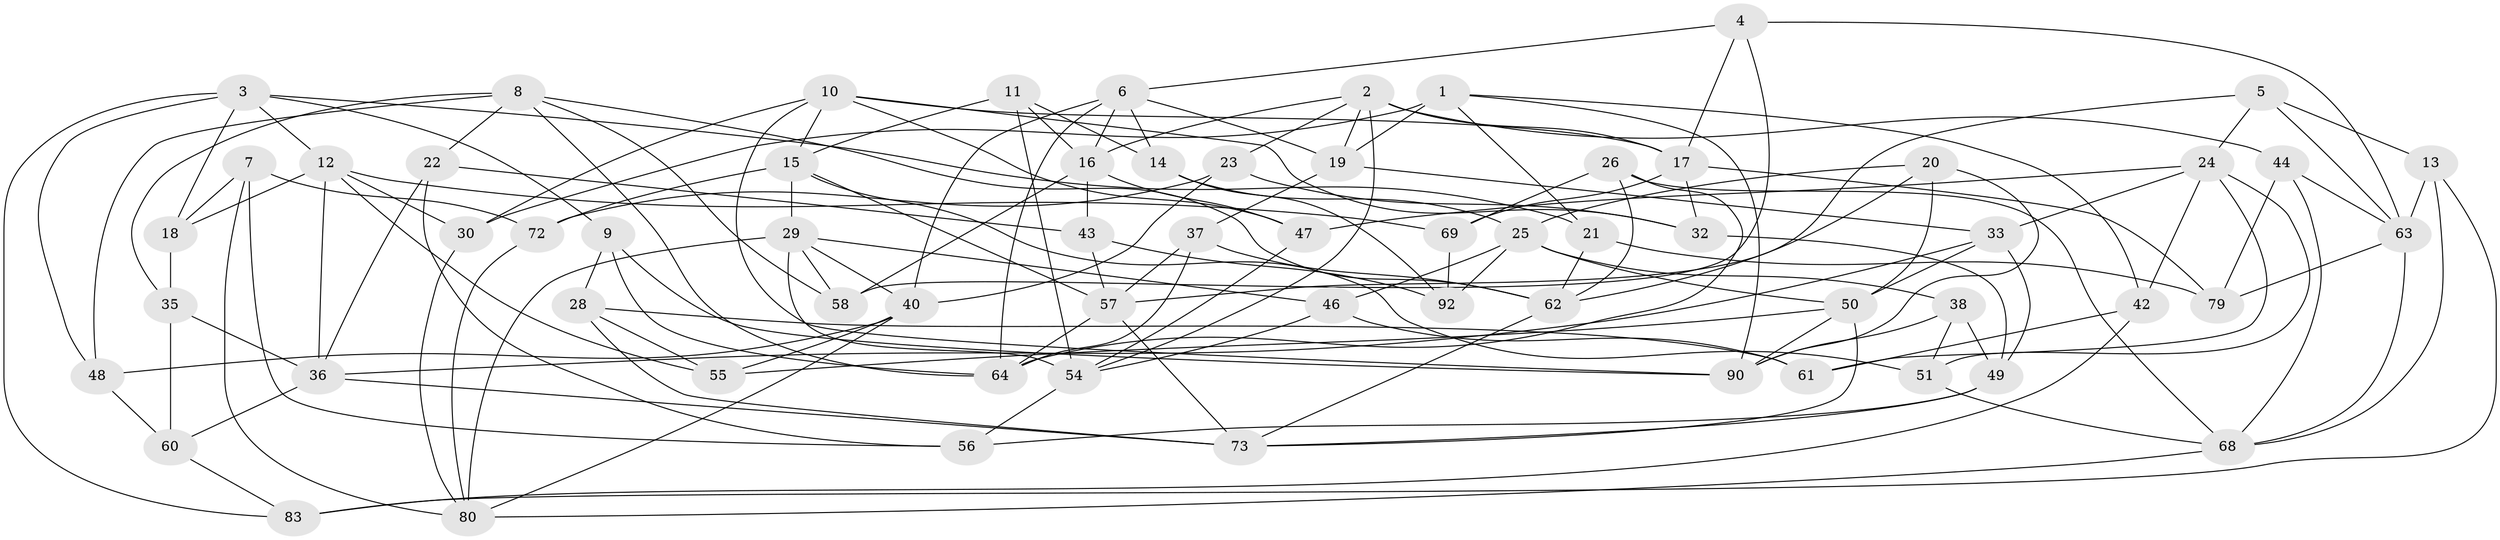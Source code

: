 // Generated by graph-tools (version 1.1) at 2025/24/03/03/25 07:24:28]
// undirected, 64 vertices, 154 edges
graph export_dot {
graph [start="1"]
  node [color=gray90,style=filled];
  1 [super="+82"];
  2 [super="+67"];
  3 [super="+85"];
  4;
  5;
  6 [super="+75"];
  7;
  8 [super="+88"];
  9;
  10 [super="+84"];
  11;
  12 [super="+27"];
  13;
  14;
  15 [super="+41"];
  16 [super="+87"];
  17 [super="+31"];
  18;
  19 [super="+65"];
  20;
  21;
  22;
  23;
  24 [super="+81"];
  25 [super="+52"];
  26;
  28;
  29 [super="+39"];
  30;
  32;
  33 [super="+34"];
  35;
  36 [super="+74"];
  37;
  38;
  40 [super="+45"];
  42;
  43;
  44;
  46;
  47;
  48;
  49 [super="+53"];
  50 [super="+77"];
  51;
  54 [super="+70"];
  55;
  56;
  57 [super="+59"];
  58;
  60;
  61;
  62 [super="+78"];
  63 [super="+71"];
  64 [super="+66"];
  68 [super="+86"];
  69;
  72;
  73 [super="+76"];
  79;
  80 [super="+89"];
  83;
  90 [super="+91"];
  92;
  1 -- 21;
  1 -- 19 [weight=2];
  1 -- 90;
  1 -- 42;
  1 -- 30;
  2 -- 23;
  2 -- 17;
  2 -- 19;
  2 -- 16;
  2 -- 44;
  2 -- 54;
  3 -- 12;
  3 -- 83;
  3 -- 9;
  3 -- 48;
  3 -- 18;
  3 -- 21;
  4 -- 58;
  4 -- 6;
  4 -- 63;
  4 -- 17;
  5 -- 13;
  5 -- 57;
  5 -- 63;
  5 -- 24;
  6 -- 14;
  6 -- 16;
  6 -- 40;
  6 -- 64;
  6 -- 19;
  7 -- 80;
  7 -- 18;
  7 -- 56;
  7 -- 72;
  8 -- 48;
  8 -- 64;
  8 -- 58;
  8 -- 35;
  8 -- 22;
  8 -- 62;
  9 -- 90;
  9 -- 64;
  9 -- 28;
  10 -- 90;
  10 -- 17;
  10 -- 47;
  10 -- 32;
  10 -- 30;
  10 -- 15;
  11 -- 54;
  11 -- 14;
  11 -- 16;
  11 -- 15;
  12 -- 30;
  12 -- 18;
  12 -- 69;
  12 -- 36;
  12 -- 55;
  13 -- 83;
  13 -- 68;
  13 -- 63;
  14 -- 92;
  14 -- 25;
  15 -- 72;
  15 -- 29;
  15 -- 57;
  15 -- 51;
  16 -- 43;
  16 -- 47;
  16 -- 58;
  17 -- 79;
  17 -- 32;
  17 -- 69;
  18 -- 35;
  19 -- 37;
  19 -- 33;
  20 -- 50;
  20 -- 25;
  20 -- 90;
  20 -- 62;
  21 -- 62;
  21 -- 79;
  22 -- 43;
  22 -- 56;
  22 -- 36;
  23 -- 32;
  23 -- 72;
  23 -- 40;
  24 -- 51;
  24 -- 47;
  24 -- 42;
  24 -- 61;
  24 -- 33;
  25 -- 38;
  25 -- 50;
  25 -- 92;
  25 -- 46;
  26 -- 69;
  26 -- 62;
  26 -- 64;
  26 -- 68;
  28 -- 55;
  28 -- 61;
  28 -- 73;
  29 -- 54;
  29 -- 80;
  29 -- 46;
  29 -- 40;
  29 -- 58;
  30 -- 80;
  32 -- 49;
  33 -- 50;
  33 -- 49 [weight=2];
  33 -- 36;
  35 -- 36;
  35 -- 60;
  36 -- 73;
  36 -- 60;
  37 -- 62;
  37 -- 64;
  37 -- 57;
  38 -- 51;
  38 -- 49;
  38 -- 90;
  40 -- 55;
  40 -- 48;
  40 -- 80;
  42 -- 61;
  42 -- 83;
  43 -- 92;
  43 -- 57;
  44 -- 79;
  44 -- 68;
  44 -- 63;
  46 -- 61;
  46 -- 54;
  47 -- 54;
  48 -- 60;
  49 -- 56;
  49 -- 73;
  50 -- 73;
  50 -- 90;
  50 -- 55;
  51 -- 68;
  54 -- 56;
  57 -- 64;
  57 -- 73;
  60 -- 83;
  62 -- 73;
  63 -- 68;
  63 -- 79;
  68 -- 80;
  69 -- 92;
  72 -- 80;
}

